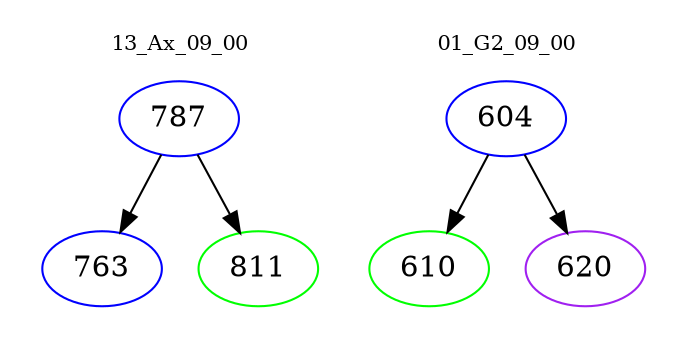 digraph{
subgraph cluster_0 {
color = white
label = "13_Ax_09_00";
fontsize=10;
T0_787 [label="787", color="blue"]
T0_787 -> T0_763 [color="black"]
T0_763 [label="763", color="blue"]
T0_787 -> T0_811 [color="black"]
T0_811 [label="811", color="green"]
}
subgraph cluster_1 {
color = white
label = "01_G2_09_00";
fontsize=10;
T1_604 [label="604", color="blue"]
T1_604 -> T1_610 [color="black"]
T1_610 [label="610", color="green"]
T1_604 -> T1_620 [color="black"]
T1_620 [label="620", color="purple"]
}
}
